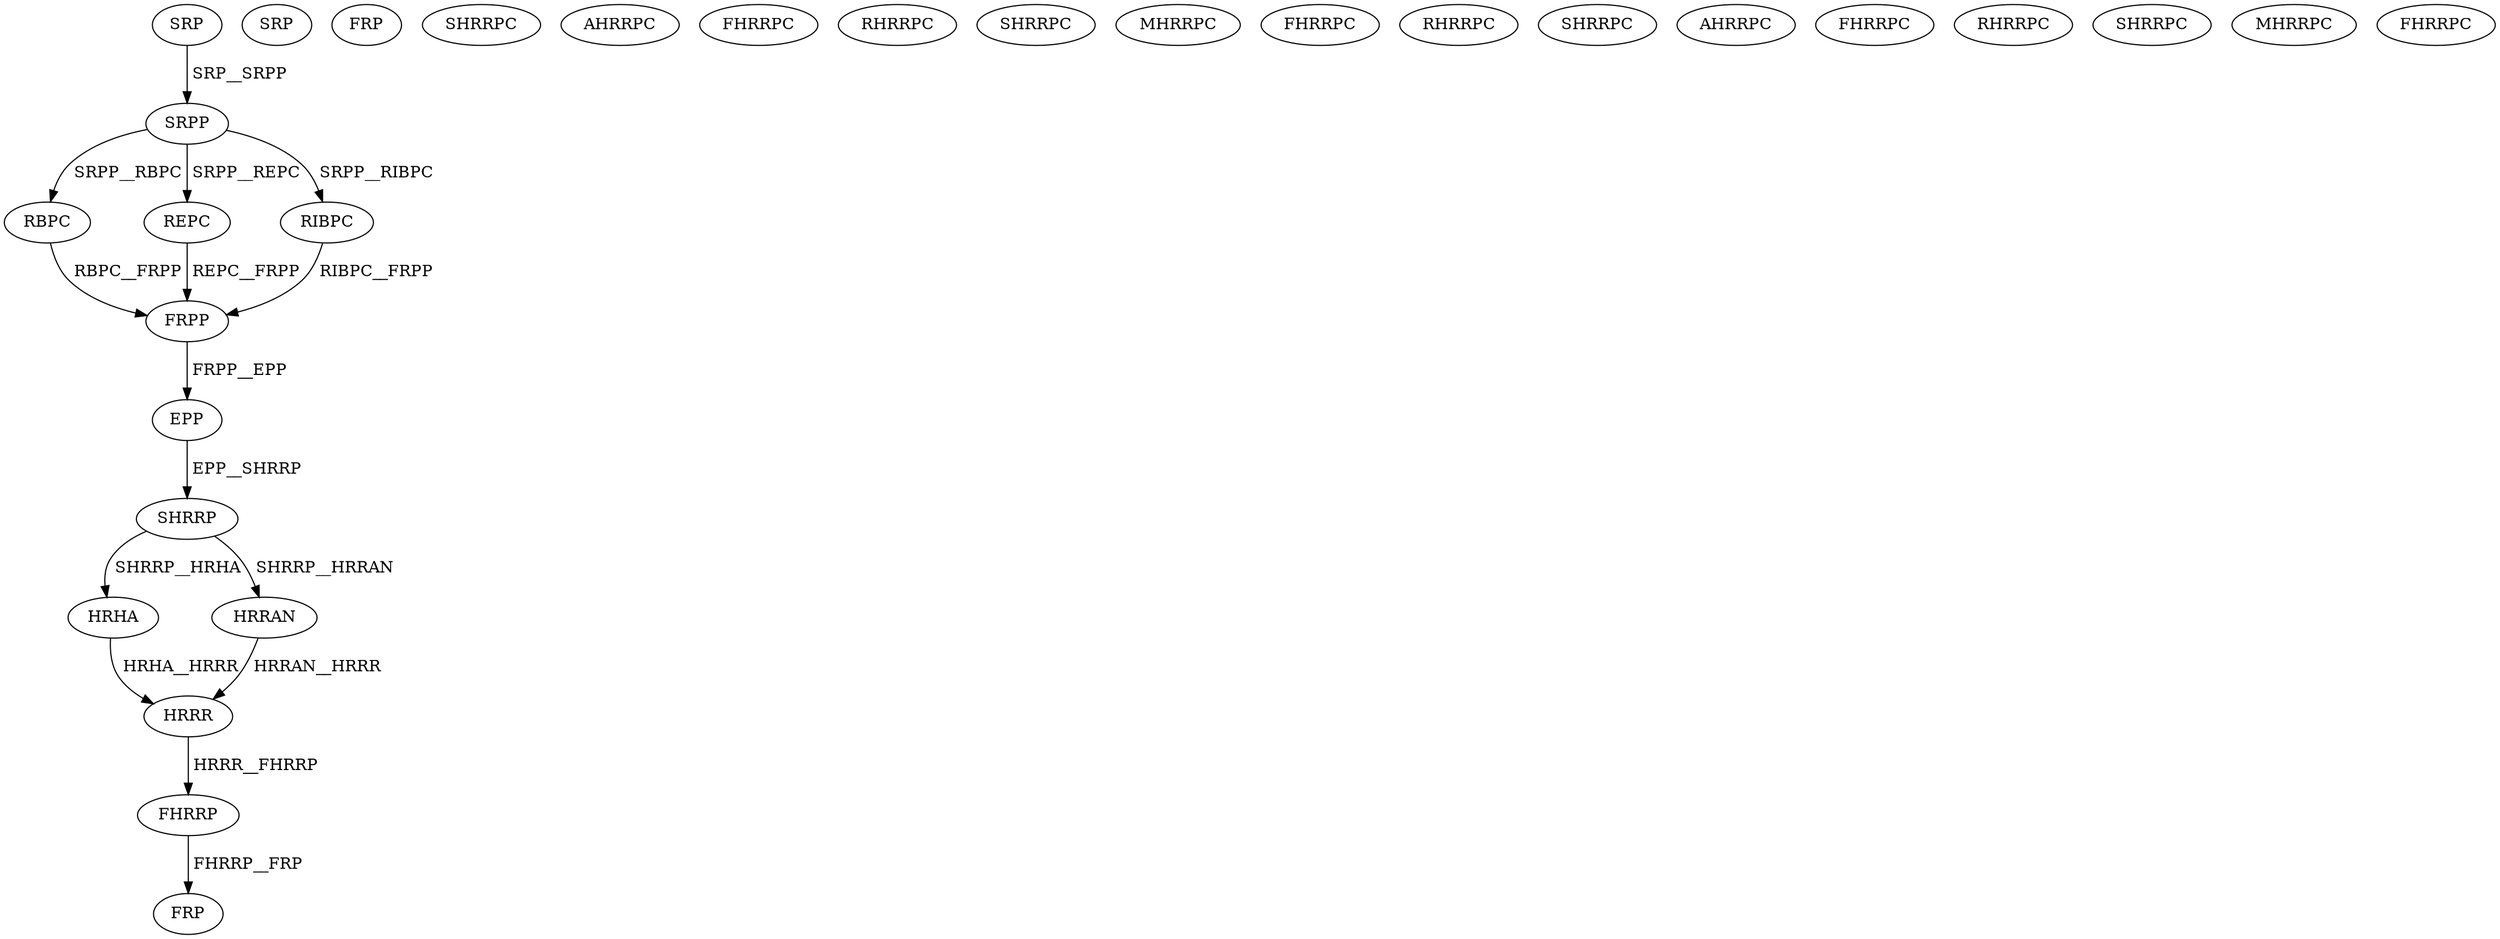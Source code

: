 digraph G { 
1 [label="SRP",color=black,fontcolor=black];
2 [label="SRPP",color=black,fontcolor=black];
3 [label="RBPC",color=black,fontcolor=black];
4 [label="REPC",color=black,fontcolor=black];
5 [label="RIBPC",color=black,fontcolor=black];
6 [label="FRPP",color=black,fontcolor=black];
7 [label="EPP",color=black,fontcolor=black];
8 [label="SHRRP",color=black,fontcolor=black];
9 [label="SRP",color=black,fontcolor=black];
10 [label="FRP",color=black,fontcolor=black];
11 [label="SHRRPC",color=black,fontcolor=black];
12 [label="AHRRPC",color=black,fontcolor=black];
13 [label="FHRRPC",color=black,fontcolor=black];
14 [label="HRHA",color=black,fontcolor=black];
15 [label="RHRRPC",color=black,fontcolor=black];
16 [label="SHRRPC",color=black,fontcolor=black];
17 [label="MHRRPC",color=black,fontcolor=black];
18 [label="FHRRPC",color=black,fontcolor=black];
19 [label="RHRRPC",color=black,fontcolor=black];
20 [label="HRRAN",color=black,fontcolor=black];
21 [label="SHRRPC",color=black,fontcolor=black];
22 [label="AHRRPC",color=black,fontcolor=black];
23 [label="FHRRPC",color=black,fontcolor=black];
24 [label="RHRRPC",color=black,fontcolor=black];
25 [label="SHRRPC",color=black,fontcolor=black];
26 [label="MHRRPC",color=black,fontcolor=black];
27 [label="FHRRPC",color=black,fontcolor=black];
28 [label="HRRR",color=black,fontcolor=black];
29 [label="FHRRP",color=black,fontcolor=black];
30 [label="FRP",color=black,fontcolor=black];
1->2[label=" SRP__SRPP",color=black,fontcolor=black];
2->3[label=" SRPP__RBPC",color=black,fontcolor=black];
2->4[label=" SRPP__REPC",color=black,fontcolor=black];
2->5[label=" SRPP__RIBPC",color=black,fontcolor=black];
3->6[label=" RBPC__FRPP",color=black,fontcolor=black];
4->6[label=" REPC__FRPP",color=black,fontcolor=black];
5->6[label=" RIBPC__FRPP",color=black,fontcolor=black];
6->7[label=" FRPP__EPP",color=black,fontcolor=black];
7->8[label=" EPP__SHRRP",color=black,fontcolor=black];
8->14[label=" SHRRP__HRHA",color=black,fontcolor=black];
8->20[label=" SHRRP__HRRAN",color=black,fontcolor=black];
14->28[label=" HRHA__HRRR",color=black,fontcolor=black];
20->28[label=" HRRAN__HRRR",color=black,fontcolor=black];
28->29[label=" HRRR__FHRRP",color=black,fontcolor=black];
29->30[label=" FHRRP__FRP",color=black,fontcolor=black];
}
